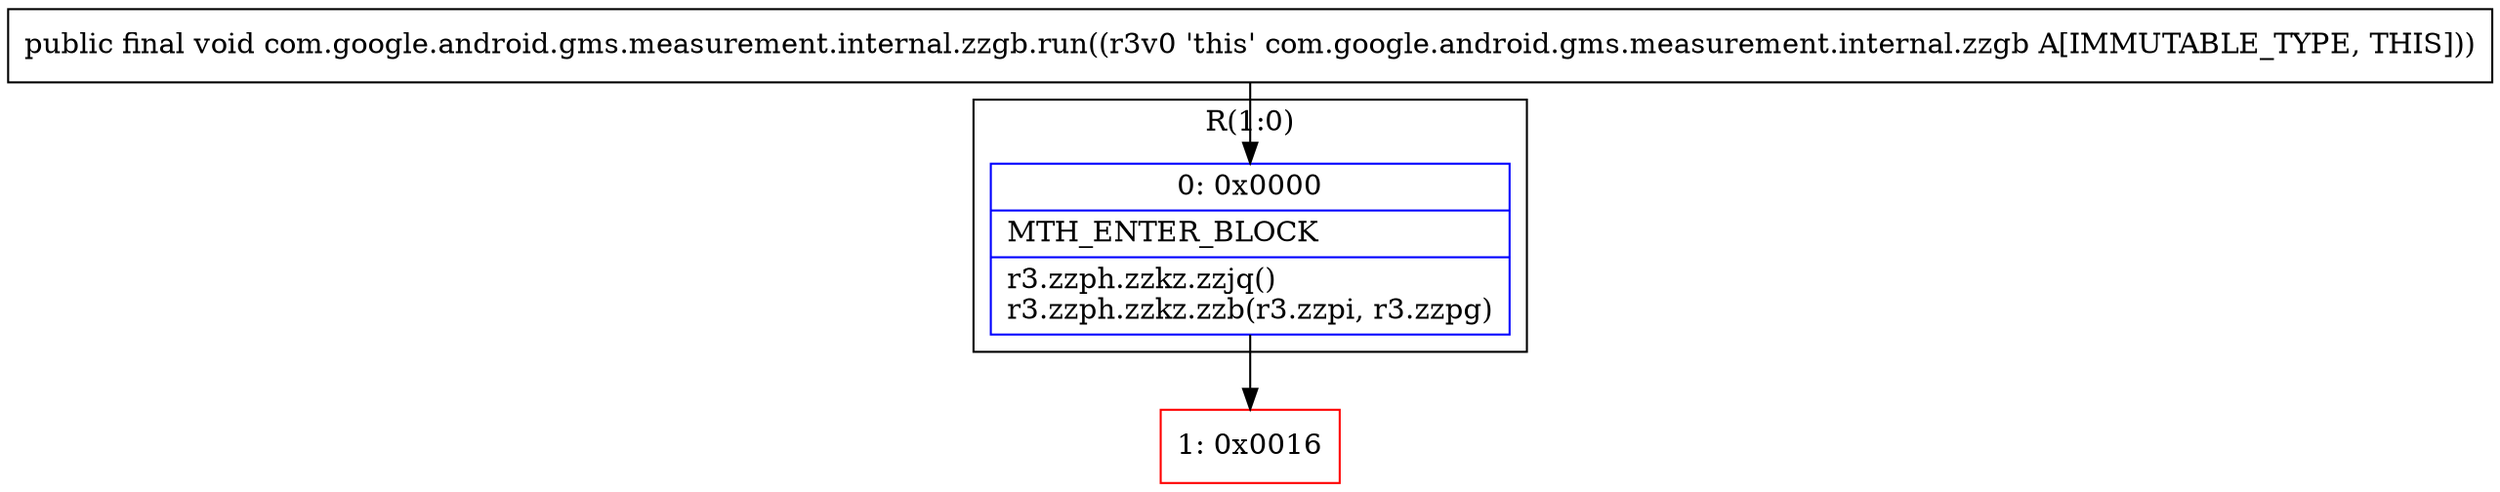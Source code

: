 digraph "CFG forcom.google.android.gms.measurement.internal.zzgb.run()V" {
subgraph cluster_Region_1833049295 {
label = "R(1:0)";
node [shape=record,color=blue];
Node_0 [shape=record,label="{0\:\ 0x0000|MTH_ENTER_BLOCK\l|r3.zzph.zzkz.zzjq()\lr3.zzph.zzkz.zzb(r3.zzpi, r3.zzpg)\l}"];
}
Node_1 [shape=record,color=red,label="{1\:\ 0x0016}"];
MethodNode[shape=record,label="{public final void com.google.android.gms.measurement.internal.zzgb.run((r3v0 'this' com.google.android.gms.measurement.internal.zzgb A[IMMUTABLE_TYPE, THIS])) }"];
MethodNode -> Node_0;
Node_0 -> Node_1;
}


